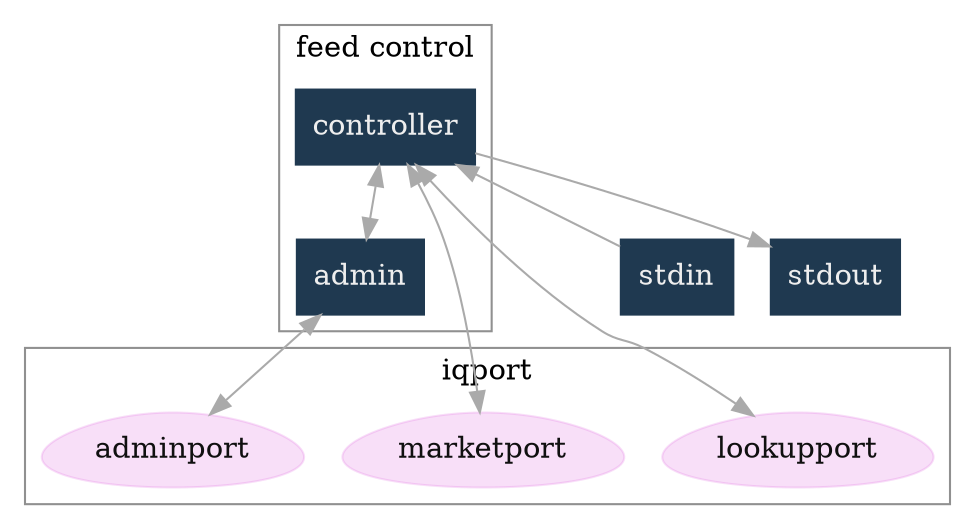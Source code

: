 // [[file:~/projects/hyperq/hyperq.org::*feed%20component%20development][feed\ component\ development:1]]

digraph G {
        node [label="\N"];
        node [style=filled, color="#1f3950",fontcolor="#eeeeee",shape=box];
        
        subgraph cluster_feed {
                graph [label="feed control",
                        color="#909090"];
                node [style=filled];
                controller;
                admin;
                controller -> admin [color="#aaaaaa",dir=both]
        }
        subgraph cluster_iqport {
                graph [label="iqport",
                        color="#909090"];
                adminport [shape=egg,color="#cc11cc22",fontcolor="#101010"];
                marketport [shape=egg,color="#cc11cc22",fontcolor="#101010"];
                lookupport [shape=egg,color="#cc11cc22",fontcolor="#101010"]; 
        }
        
        admin -> adminport [color="#aaaaaa",dir=both];
        controller -> marketport [color="#aaaaaa", dir=both];
        controller -> lookupport [color="#aaaaaa", dir=both];
        controller -> stdin [color="#aaaaaa", dir=back]
        controller -> stdout [color="#aaaaaa"]
}

// feed\ component\ development:1 ends here
